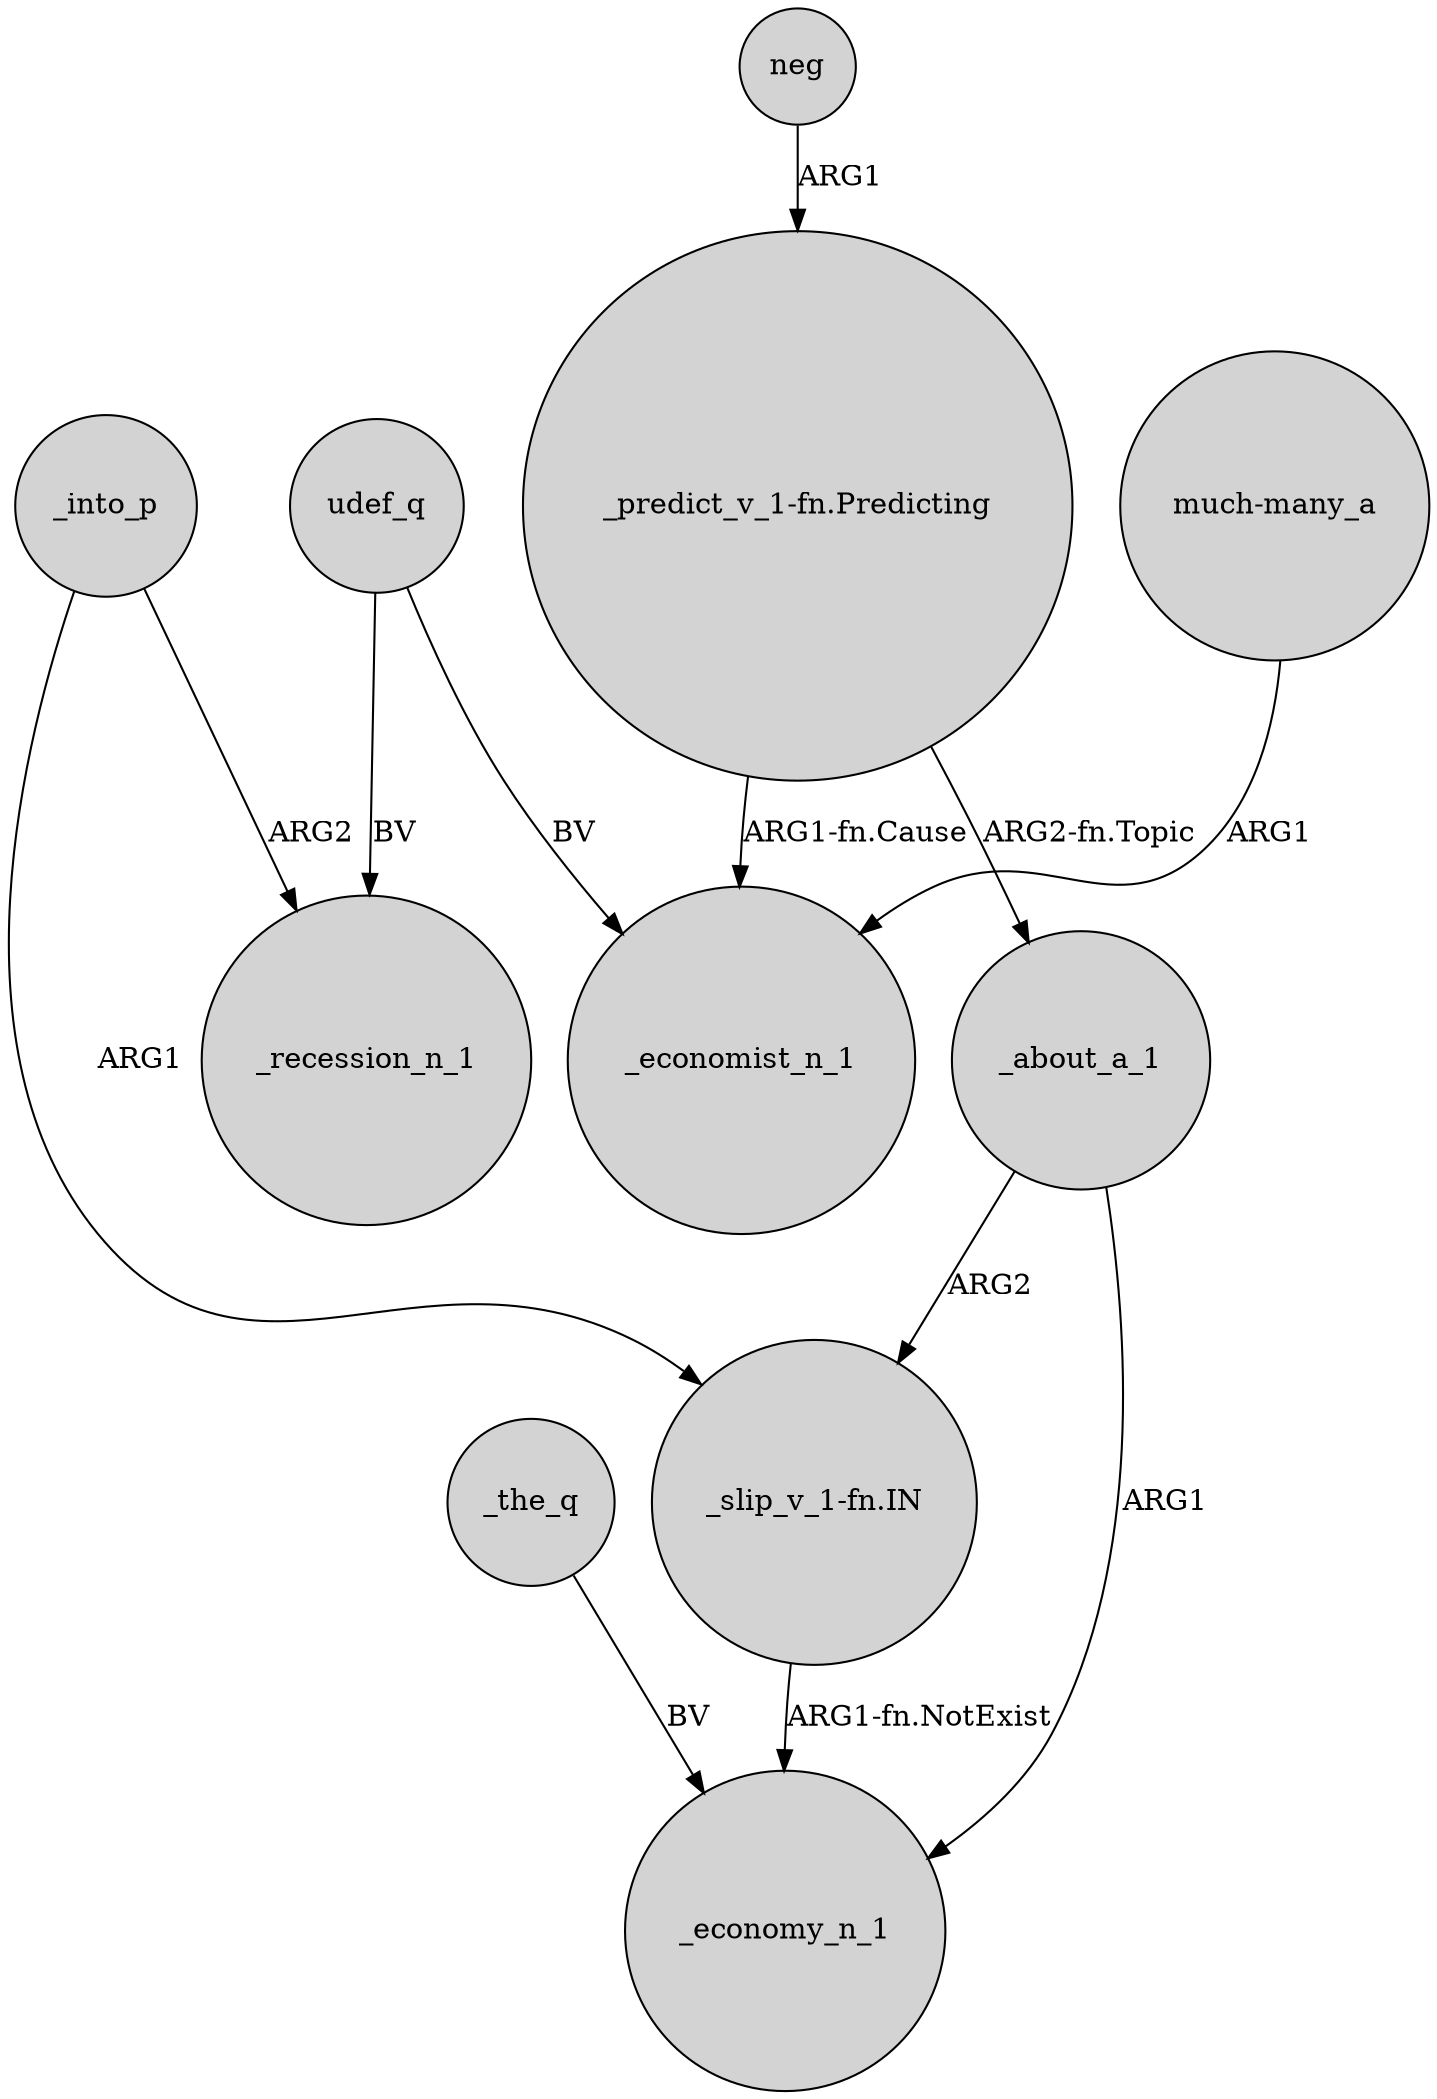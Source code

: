 digraph {
	node [shape=circle style=filled]
	_the_q -> _economy_n_1 [label=BV]
	_into_p -> "_slip_v_1-fn.IN" [label=ARG1]
	"_predict_v_1-fn.Predicting" -> _about_a_1 [label="ARG2-fn.Topic"]
	neg -> "_predict_v_1-fn.Predicting" [label=ARG1]
	_into_p -> _recession_n_1 [label=ARG2]
	udef_q -> _economist_n_1 [label=BV]
	"_predict_v_1-fn.Predicting" -> _economist_n_1 [label="ARG1-fn.Cause"]
	udef_q -> _recession_n_1 [label=BV]
	_about_a_1 -> "_slip_v_1-fn.IN" [label=ARG2]
	"much-many_a" -> _economist_n_1 [label=ARG1]
	"_slip_v_1-fn.IN" -> _economy_n_1 [label="ARG1-fn.NotExist"]
	_about_a_1 -> _economy_n_1 [label=ARG1]
}

